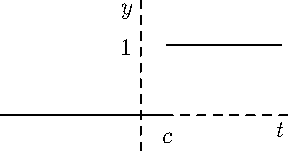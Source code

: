 /*
 * step.asy - draw the Heaviside step function
 */

import graph;
size(2inch, 1.5inch);

real c = 3.0/8.0;
real zero(real x) {return 0.0;}
real one(real x) {return 1.0;}

draw(graph(zero,-2,c));
draw(graph(one,c,2));

ylimits(-0.5,1.5);

labely("$1$", (0,1), W);
labelx("$c$", (c,0), S);

axes("$t$", "$y$", dashed);
